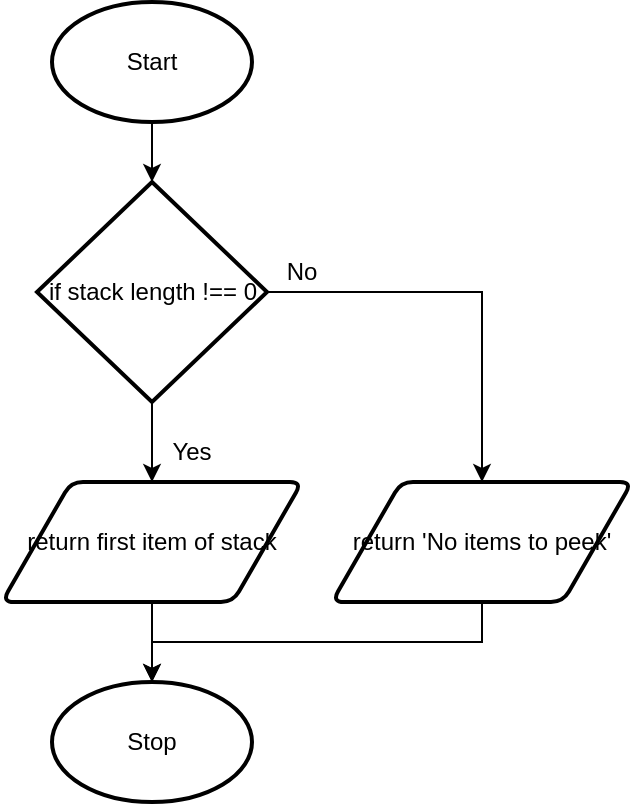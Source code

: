 <mxfile>
    <diagram id="ZCZhx5frqIxA-oWG05WA" name="Page-1">
        <mxGraphModel dx="1074" dy="755" grid="1" gridSize="10" guides="1" tooltips="1" connect="1" arrows="1" fold="1" page="1" pageScale="1" pageWidth="827" pageHeight="1169" math="0" shadow="0">
            <root>
                <mxCell id="0"/>
                <mxCell id="1" parent="0"/>
                <mxCell id="2" style="edgeStyle=none;html=1;exitX=0.5;exitY=1;exitDx=0;exitDy=0;exitPerimeter=0;entryX=0.5;entryY=0;entryDx=0;entryDy=0;entryPerimeter=0;" edge="1" parent="1" source="3" target="13">
                    <mxGeometry relative="1" as="geometry">
                        <mxPoint x="195" y="180" as="targetPoint"/>
                    </mxGeometry>
                </mxCell>
                <mxCell id="3" value="Start" style="strokeWidth=2;html=1;shape=mxgraph.flowchart.start_1;whiteSpace=wrap;" vertex="1" parent="1">
                    <mxGeometry x="145" y="100" width="100" height="60" as="geometry"/>
                </mxCell>
                <mxCell id="4" value="Stop" style="strokeWidth=2;html=1;shape=mxgraph.flowchart.start_1;whiteSpace=wrap;" vertex="1" parent="1">
                    <mxGeometry x="145" y="440" width="100" height="60" as="geometry"/>
                </mxCell>
                <mxCell id="5" style="edgeStyle=none;rounded=0;html=1;exitX=0.5;exitY=1;exitDx=0;exitDy=0;entryX=0.5;entryY=0;entryDx=0;entryDy=0;entryPerimeter=0;" edge="1" parent="1" source="6" target="4">
                    <mxGeometry relative="1" as="geometry">
                        <mxPoint x="195" y="430" as="targetPoint"/>
                        <Array as="points">
                            <mxPoint x="360" y="420"/>
                            <mxPoint x="195" y="420"/>
                        </Array>
                    </mxGeometry>
                </mxCell>
                <mxCell id="6" value="return&amp;nbsp;'No items to peek'" style="shape=parallelogram;html=1;strokeWidth=2;perimeter=parallelogramPerimeter;whiteSpace=wrap;rounded=1;arcSize=12;size=0.23;" vertex="1" parent="1">
                    <mxGeometry x="285" y="340" width="150" height="60" as="geometry"/>
                </mxCell>
                <mxCell id="7" style="edgeStyle=none;html=1;entryX=0.5;entryY=0;entryDx=0;entryDy=0;rounded=0;exitX=0.95;exitY=0.5;exitDx=0;exitDy=0;exitPerimeter=0;" edge="1" parent="1" source="13" target="6">
                    <mxGeometry relative="1" as="geometry">
                        <mxPoint x="315" y="240" as="targetPoint"/>
                        <Array as="points">
                            <mxPoint x="360" y="245"/>
                        </Array>
                        <mxPoint x="250" y="250" as="sourcePoint"/>
                    </mxGeometry>
                </mxCell>
                <mxCell id="8" style="edgeStyle=none;html=1;exitX=0.5;exitY=1;exitDx=0;exitDy=0;entryX=0.5;entryY=0;entryDx=0;entryDy=0;" edge="1" parent="1" target="12">
                    <mxGeometry relative="1" as="geometry">
                        <mxPoint x="195" y="330" as="targetPoint"/>
                        <mxPoint x="195" y="300" as="sourcePoint"/>
                    </mxGeometry>
                </mxCell>
                <mxCell id="9" value="No" style="text;html=1;strokeColor=none;fillColor=none;align=center;verticalAlign=middle;whiteSpace=wrap;rounded=0;" vertex="1" parent="1">
                    <mxGeometry x="255" y="220" width="30" height="30" as="geometry"/>
                </mxCell>
                <mxCell id="10" value="Yes" style="text;html=1;strokeColor=none;fillColor=none;align=center;verticalAlign=middle;whiteSpace=wrap;rounded=0;" vertex="1" parent="1">
                    <mxGeometry x="200" y="310" width="30" height="30" as="geometry"/>
                </mxCell>
                <mxCell id="11" style="edgeStyle=none;rounded=0;html=1;exitX=0.5;exitY=1;exitDx=0;exitDy=0;entryX=0.5;entryY=0;entryDx=0;entryDy=0;entryPerimeter=0;" edge="1" parent="1" source="12" target="4">
                    <mxGeometry relative="1" as="geometry"/>
                </mxCell>
                <mxCell id="12" value="&lt;span&gt;return first item of stack&lt;/span&gt;" style="shape=parallelogram;html=1;strokeWidth=2;perimeter=parallelogramPerimeter;whiteSpace=wrap;rounded=1;arcSize=12;size=0.23;" vertex="1" parent="1">
                    <mxGeometry x="120" y="340" width="150" height="60" as="geometry"/>
                </mxCell>
                <mxCell id="13" value="if stack length !== 0" style="strokeWidth=2;html=1;shape=mxgraph.flowchart.decision;whiteSpace=wrap;" vertex="1" parent="1">
                    <mxGeometry x="137.5" y="190" width="115" height="110" as="geometry"/>
                </mxCell>
            </root>
        </mxGraphModel>
    </diagram>
</mxfile>

